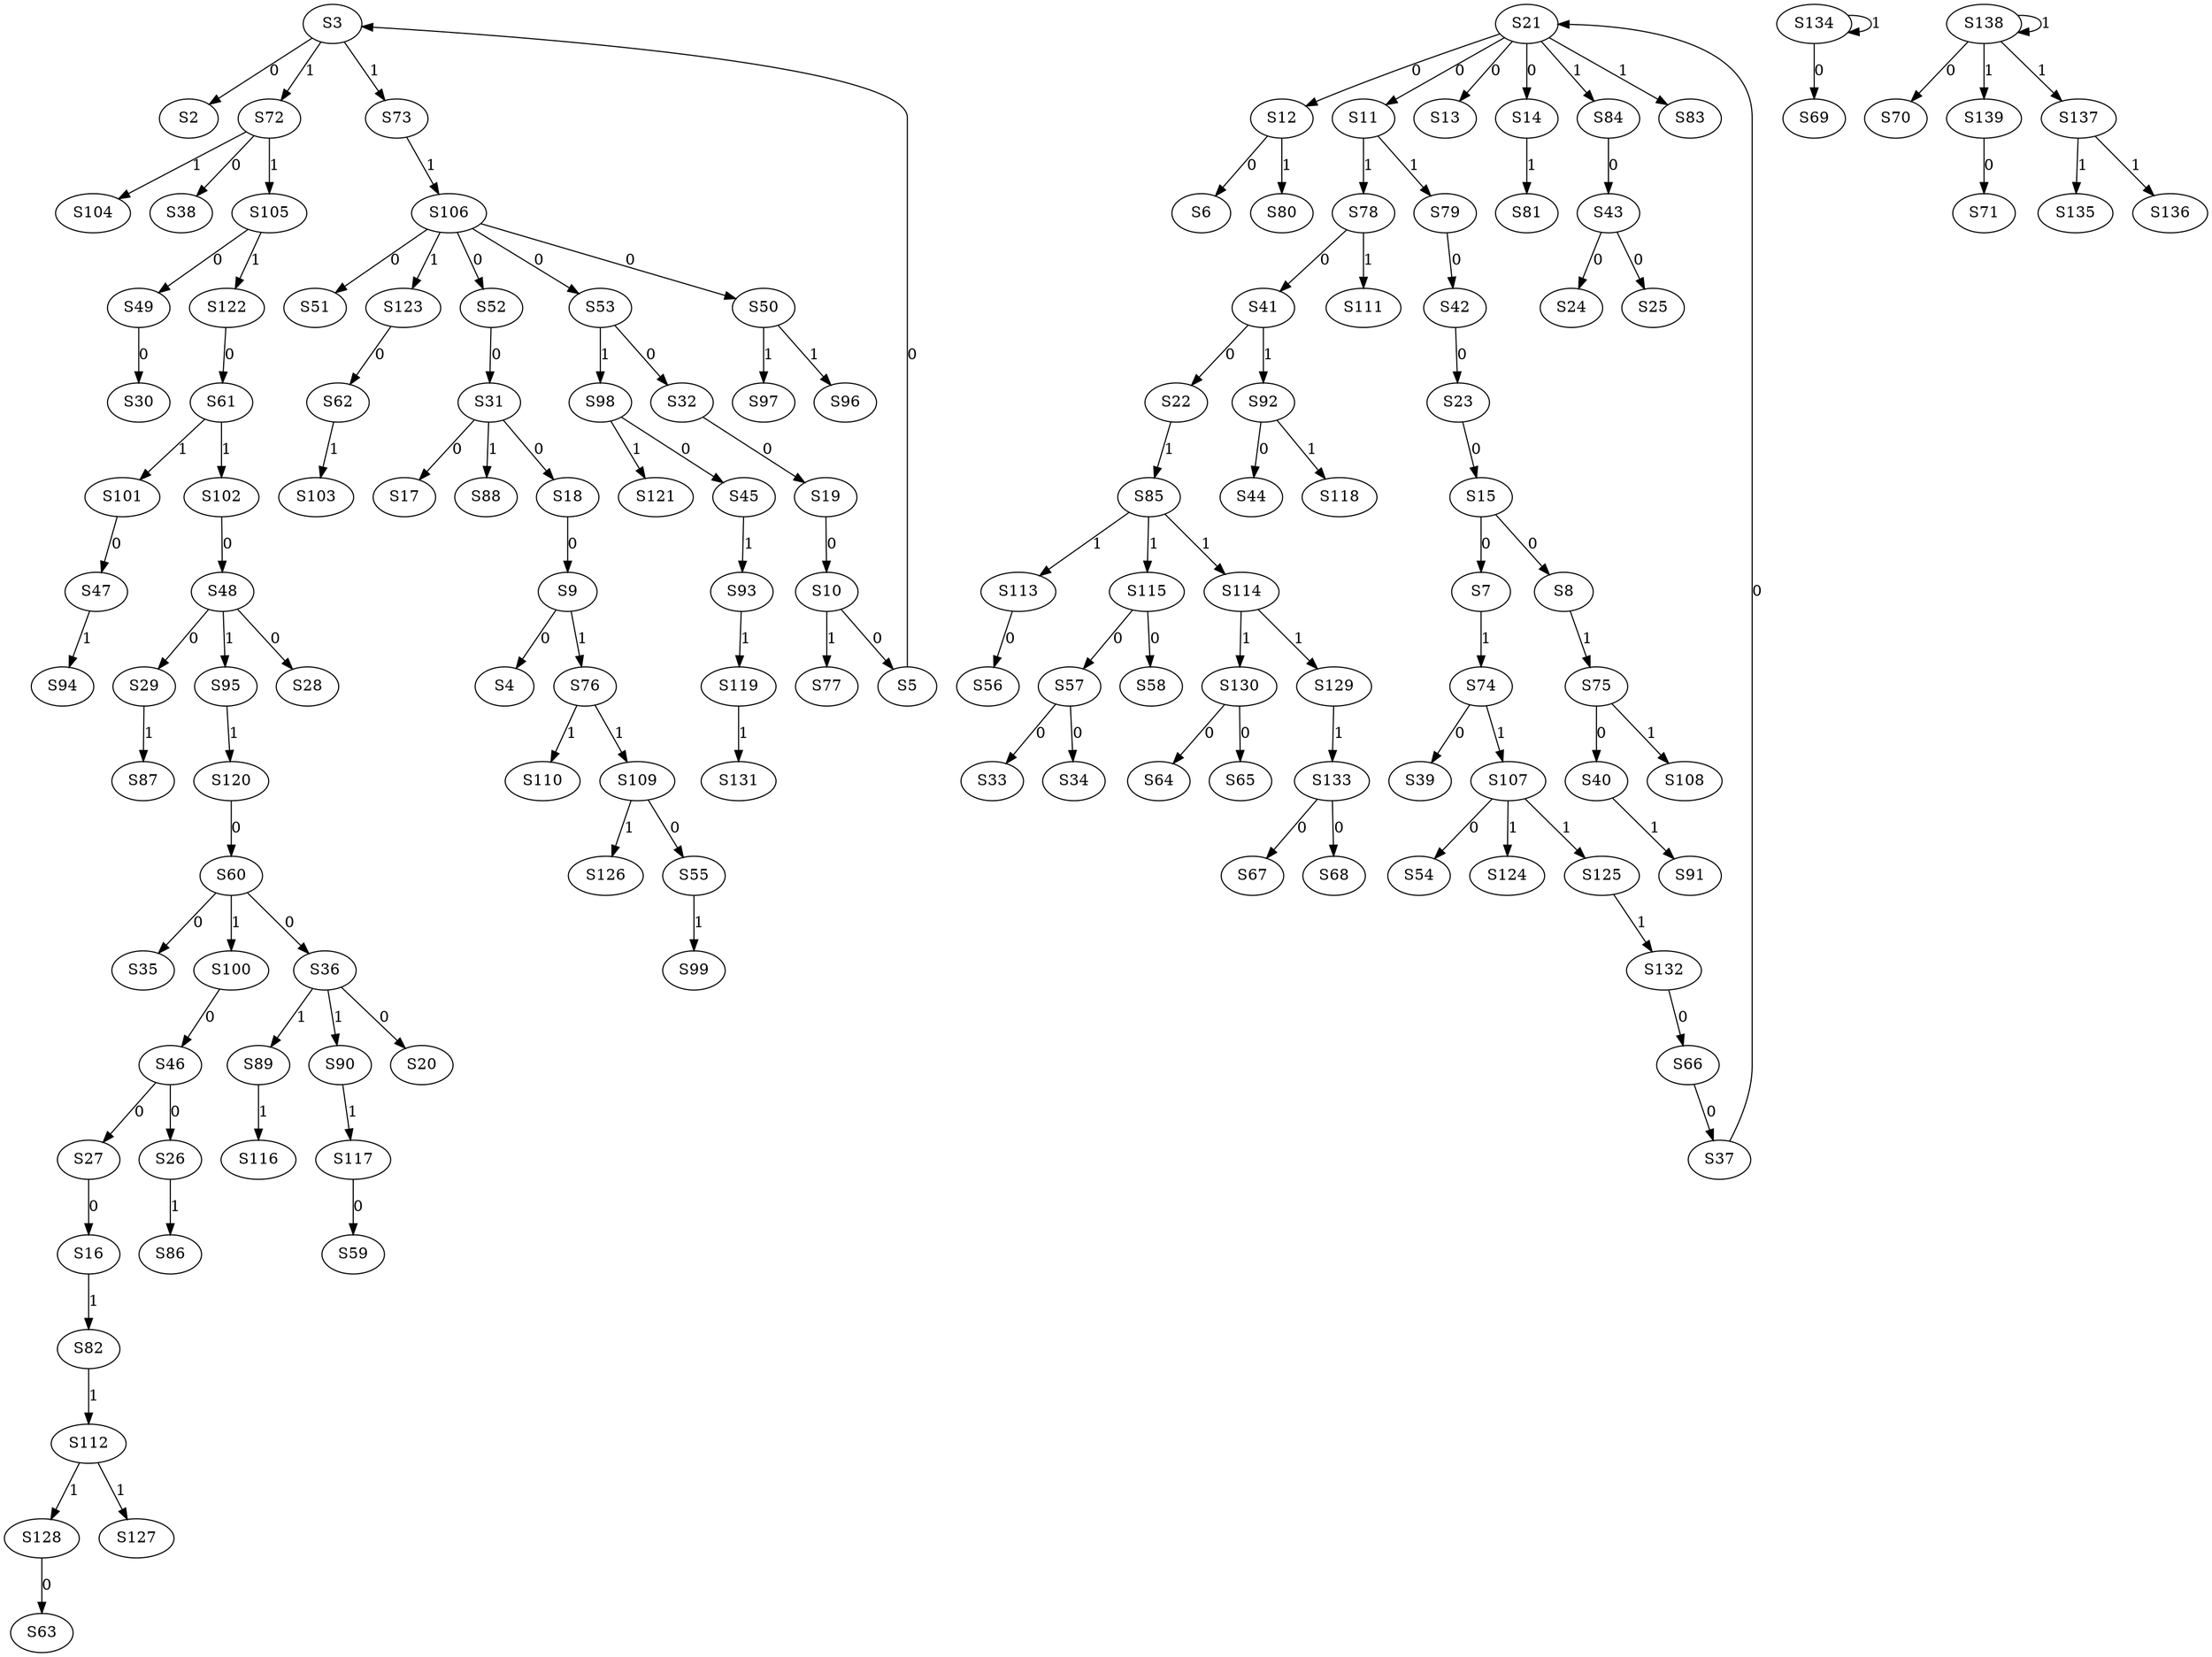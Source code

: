 strict digraph {
	S3 -> S2 [ label = 0 ];
	S5 -> S3 [ label = 0 ];
	S9 -> S4 [ label = 0 ];
	S10 -> S5 [ label = 0 ];
	S12 -> S6 [ label = 0 ];
	S15 -> S7 [ label = 0 ];
	S15 -> S8 [ label = 0 ];
	S18 -> S9 [ label = 0 ];
	S19 -> S10 [ label = 0 ];
	S21 -> S11 [ label = 0 ];
	S21 -> S12 [ label = 0 ];
	S21 -> S13 [ label = 0 ];
	S21 -> S14 [ label = 0 ];
	S23 -> S15 [ label = 0 ];
	S27 -> S16 [ label = 0 ];
	S31 -> S17 [ label = 0 ];
	S31 -> S18 [ label = 0 ];
	S32 -> S19 [ label = 0 ];
	S36 -> S20 [ label = 0 ];
	S37 -> S21 [ label = 0 ];
	S41 -> S22 [ label = 0 ];
	S42 -> S23 [ label = 0 ];
	S43 -> S24 [ label = 0 ];
	S43 -> S25 [ label = 0 ];
	S46 -> S26 [ label = 0 ];
	S46 -> S27 [ label = 0 ];
	S48 -> S28 [ label = 0 ];
	S48 -> S29 [ label = 0 ];
	S49 -> S30 [ label = 0 ];
	S52 -> S31 [ label = 0 ];
	S53 -> S32 [ label = 0 ];
	S57 -> S33 [ label = 0 ];
	S57 -> S34 [ label = 0 ];
	S60 -> S35 [ label = 0 ];
	S60 -> S36 [ label = 0 ];
	S66 -> S37 [ label = 0 ];
	S72 -> S38 [ label = 0 ];
	S74 -> S39 [ label = 0 ];
	S75 -> S40 [ label = 0 ];
	S78 -> S41 [ label = 0 ];
	S79 -> S42 [ label = 0 ];
	S84 -> S43 [ label = 0 ];
	S92 -> S44 [ label = 0 ];
	S98 -> S45 [ label = 0 ];
	S100 -> S46 [ label = 0 ];
	S101 -> S47 [ label = 0 ];
	S102 -> S48 [ label = 0 ];
	S105 -> S49 [ label = 0 ];
	S106 -> S50 [ label = 0 ];
	S106 -> S51 [ label = 0 ];
	S106 -> S52 [ label = 0 ];
	S106 -> S53 [ label = 0 ];
	S107 -> S54 [ label = 0 ];
	S109 -> S55 [ label = 0 ];
	S113 -> S56 [ label = 0 ];
	S115 -> S57 [ label = 0 ];
	S115 -> S58 [ label = 0 ];
	S117 -> S59 [ label = 0 ];
	S120 -> S60 [ label = 0 ];
	S122 -> S61 [ label = 0 ];
	S123 -> S62 [ label = 0 ];
	S128 -> S63 [ label = 0 ];
	S130 -> S64 [ label = 0 ];
	S130 -> S65 [ label = 0 ];
	S132 -> S66 [ label = 0 ];
	S133 -> S67 [ label = 0 ];
	S133 -> S68 [ label = 0 ];
	S134 -> S69 [ label = 0 ];
	S138 -> S70 [ label = 0 ];
	S139 -> S71 [ label = 0 ];
	S3 -> S72 [ label = 1 ];
	S3 -> S73 [ label = 1 ];
	S7 -> S74 [ label = 1 ];
	S8 -> S75 [ label = 1 ];
	S9 -> S76 [ label = 1 ];
	S10 -> S77 [ label = 1 ];
	S11 -> S78 [ label = 1 ];
	S11 -> S79 [ label = 1 ];
	S12 -> S80 [ label = 1 ];
	S14 -> S81 [ label = 1 ];
	S16 -> S82 [ label = 1 ];
	S21 -> S83 [ label = 1 ];
	S21 -> S84 [ label = 1 ];
	S22 -> S85 [ label = 1 ];
	S26 -> S86 [ label = 1 ];
	S29 -> S87 [ label = 1 ];
	S31 -> S88 [ label = 1 ];
	S36 -> S89 [ label = 1 ];
	S36 -> S90 [ label = 1 ];
	S40 -> S91 [ label = 1 ];
	S41 -> S92 [ label = 1 ];
	S45 -> S93 [ label = 1 ];
	S47 -> S94 [ label = 1 ];
	S48 -> S95 [ label = 1 ];
	S50 -> S96 [ label = 1 ];
	S50 -> S97 [ label = 1 ];
	S53 -> S98 [ label = 1 ];
	S55 -> S99 [ label = 1 ];
	S60 -> S100 [ label = 1 ];
	S61 -> S101 [ label = 1 ];
	S61 -> S102 [ label = 1 ];
	S62 -> S103 [ label = 1 ];
	S72 -> S104 [ label = 1 ];
	S72 -> S105 [ label = 1 ];
	S73 -> S106 [ label = 1 ];
	S74 -> S107 [ label = 1 ];
	S75 -> S108 [ label = 1 ];
	S76 -> S109 [ label = 1 ];
	S76 -> S110 [ label = 1 ];
	S78 -> S111 [ label = 1 ];
	S82 -> S112 [ label = 1 ];
	S85 -> S113 [ label = 1 ];
	S85 -> S114 [ label = 1 ];
	S85 -> S115 [ label = 1 ];
	S89 -> S116 [ label = 1 ];
	S90 -> S117 [ label = 1 ];
	S92 -> S118 [ label = 1 ];
	S93 -> S119 [ label = 1 ];
	S95 -> S120 [ label = 1 ];
	S98 -> S121 [ label = 1 ];
	S105 -> S122 [ label = 1 ];
	S106 -> S123 [ label = 1 ];
	S107 -> S124 [ label = 1 ];
	S107 -> S125 [ label = 1 ];
	S109 -> S126 [ label = 1 ];
	S112 -> S127 [ label = 1 ];
	S112 -> S128 [ label = 1 ];
	S114 -> S129 [ label = 1 ];
	S114 -> S130 [ label = 1 ];
	S119 -> S131 [ label = 1 ];
	S125 -> S132 [ label = 1 ];
	S129 -> S133 [ label = 1 ];
	S134 -> S134 [ label = 1 ];
	S137 -> S135 [ label = 1 ];
	S137 -> S136 [ label = 1 ];
	S138 -> S137 [ label = 1 ];
	S138 -> S138 [ label = 1 ];
	S138 -> S139 [ label = 1 ];
}